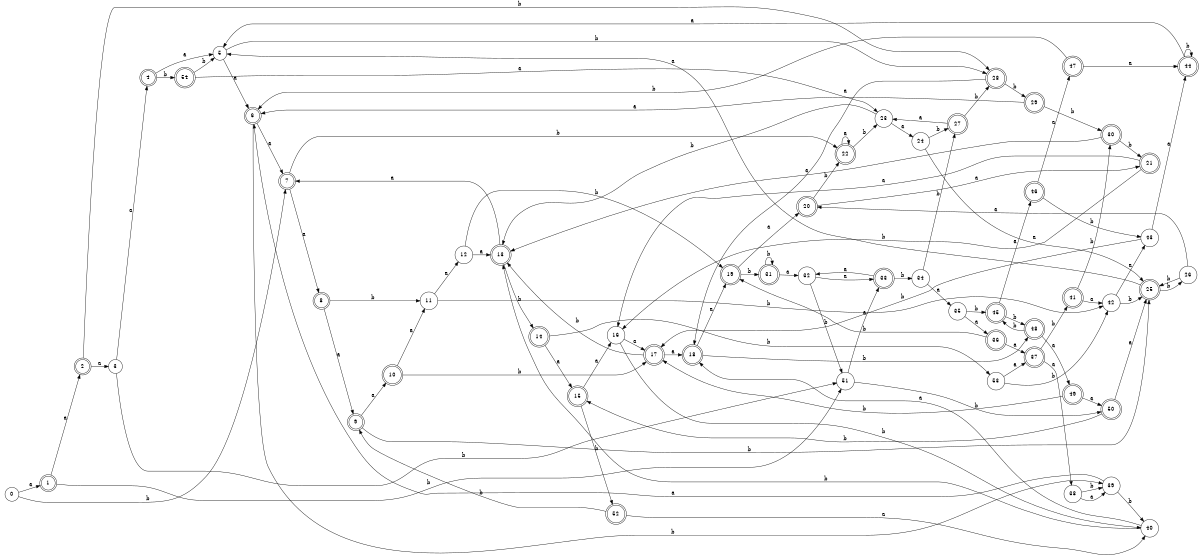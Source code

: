digraph n44_7 {
__start0 [label="" shape="none"];

rankdir=LR;
size="8,5";

s0 [style="filled", color="black", fillcolor="white" shape="circle", label="0"];
s1 [style="rounded,filled", color="black", fillcolor="white" shape="doublecircle", label="1"];
s2 [style="rounded,filled", color="black", fillcolor="white" shape="doublecircle", label="2"];
s3 [style="filled", color="black", fillcolor="white" shape="circle", label="3"];
s4 [style="rounded,filled", color="black", fillcolor="white" shape="doublecircle", label="4"];
s5 [style="filled", color="black", fillcolor="white" shape="circle", label="5"];
s6 [style="rounded,filled", color="black", fillcolor="white" shape="doublecircle", label="6"];
s7 [style="rounded,filled", color="black", fillcolor="white" shape="doublecircle", label="7"];
s8 [style="rounded,filled", color="black", fillcolor="white" shape="doublecircle", label="8"];
s9 [style="rounded,filled", color="black", fillcolor="white" shape="doublecircle", label="9"];
s10 [style="rounded,filled", color="black", fillcolor="white" shape="doublecircle", label="10"];
s11 [style="filled", color="black", fillcolor="white" shape="circle", label="11"];
s12 [style="filled", color="black", fillcolor="white" shape="circle", label="12"];
s13 [style="rounded,filled", color="black", fillcolor="white" shape="doublecircle", label="13"];
s14 [style="rounded,filled", color="black", fillcolor="white" shape="doublecircle", label="14"];
s15 [style="rounded,filled", color="black", fillcolor="white" shape="doublecircle", label="15"];
s16 [style="filled", color="black", fillcolor="white" shape="circle", label="16"];
s17 [style="rounded,filled", color="black", fillcolor="white" shape="doublecircle", label="17"];
s18 [style="rounded,filled", color="black", fillcolor="white" shape="doublecircle", label="18"];
s19 [style="rounded,filled", color="black", fillcolor="white" shape="doublecircle", label="19"];
s20 [style="rounded,filled", color="black", fillcolor="white" shape="doublecircle", label="20"];
s21 [style="rounded,filled", color="black", fillcolor="white" shape="doublecircle", label="21"];
s22 [style="rounded,filled", color="black", fillcolor="white" shape="doublecircle", label="22"];
s23 [style="filled", color="black", fillcolor="white" shape="circle", label="23"];
s24 [style="filled", color="black", fillcolor="white" shape="circle", label="24"];
s25 [style="rounded,filled", color="black", fillcolor="white" shape="doublecircle", label="25"];
s26 [style="filled", color="black", fillcolor="white" shape="circle", label="26"];
s27 [style="rounded,filled", color="black", fillcolor="white" shape="doublecircle", label="27"];
s28 [style="rounded,filled", color="black", fillcolor="white" shape="doublecircle", label="28"];
s29 [style="rounded,filled", color="black", fillcolor="white" shape="doublecircle", label="29"];
s30 [style="rounded,filled", color="black", fillcolor="white" shape="doublecircle", label="30"];
s31 [style="rounded,filled", color="black", fillcolor="white" shape="doublecircle", label="31"];
s32 [style="filled", color="black", fillcolor="white" shape="circle", label="32"];
s33 [style="rounded,filled", color="black", fillcolor="white" shape="doublecircle", label="33"];
s34 [style="filled", color="black", fillcolor="white" shape="circle", label="34"];
s35 [style="filled", color="black", fillcolor="white" shape="circle", label="35"];
s36 [style="rounded,filled", color="black", fillcolor="white" shape="doublecircle", label="36"];
s37 [style="rounded,filled", color="black", fillcolor="white" shape="doublecircle", label="37"];
s38 [style="filled", color="black", fillcolor="white" shape="circle", label="38"];
s39 [style="filled", color="black", fillcolor="white" shape="circle", label="39"];
s40 [style="filled", color="black", fillcolor="white" shape="circle", label="40"];
s41 [style="rounded,filled", color="black", fillcolor="white" shape="doublecircle", label="41"];
s42 [style="filled", color="black", fillcolor="white" shape="circle", label="42"];
s43 [style="filled", color="black", fillcolor="white" shape="circle", label="43"];
s44 [style="rounded,filled", color="black", fillcolor="white" shape="doublecircle", label="44"];
s45 [style="rounded,filled", color="black", fillcolor="white" shape="doublecircle", label="45"];
s46 [style="rounded,filled", color="black", fillcolor="white" shape="doublecircle", label="46"];
s47 [style="rounded,filled", color="black", fillcolor="white" shape="doublecircle", label="47"];
s48 [style="rounded,filled", color="black", fillcolor="white" shape="doublecircle", label="48"];
s49 [style="rounded,filled", color="black", fillcolor="white" shape="doublecircle", label="49"];
s50 [style="rounded,filled", color="black", fillcolor="white" shape="doublecircle", label="50"];
s51 [style="filled", color="black", fillcolor="white" shape="circle", label="51"];
s52 [style="rounded,filled", color="black", fillcolor="white" shape="doublecircle", label="52"];
s53 [style="filled", color="black", fillcolor="white" shape="circle", label="53"];
s54 [style="rounded,filled", color="black", fillcolor="white" shape="doublecircle", label="54"];
s0 -> s1 [label="a"];
s0 -> s7 [label="b"];
s1 -> s2 [label="a"];
s1 -> s51 [label="b"];
s2 -> s3 [label="a"];
s2 -> s28 [label="b"];
s3 -> s4 [label="a"];
s3 -> s51 [label="b"];
s4 -> s5 [label="a"];
s4 -> s54 [label="b"];
s5 -> s6 [label="a"];
s5 -> s28 [label="b"];
s6 -> s7 [label="a"];
s6 -> s39 [label="b"];
s7 -> s8 [label="a"];
s7 -> s22 [label="b"];
s8 -> s9 [label="a"];
s8 -> s11 [label="b"];
s9 -> s10 [label="a"];
s9 -> s25 [label="b"];
s10 -> s11 [label="a"];
s10 -> s17 [label="b"];
s11 -> s12 [label="a"];
s11 -> s42 [label="b"];
s12 -> s13 [label="a"];
s12 -> s19 [label="b"];
s13 -> s7 [label="a"];
s13 -> s14 [label="b"];
s14 -> s15 [label="a"];
s14 -> s53 [label="b"];
s15 -> s16 [label="a"];
s15 -> s52 [label="b"];
s16 -> s17 [label="a"];
s16 -> s40 [label="b"];
s17 -> s18 [label="a"];
s17 -> s13 [label="b"];
s18 -> s19 [label="a"];
s18 -> s48 [label="b"];
s19 -> s20 [label="a"];
s19 -> s31 [label="b"];
s20 -> s21 [label="a"];
s20 -> s22 [label="b"];
s21 -> s16 [label="a"];
s21 -> s16 [label="b"];
s22 -> s22 [label="a"];
s22 -> s23 [label="b"];
s23 -> s24 [label="a"];
s23 -> s13 [label="b"];
s24 -> s25 [label="a"];
s24 -> s27 [label="b"];
s25 -> s5 [label="a"];
s25 -> s26 [label="b"];
s26 -> s20 [label="a"];
s26 -> s25 [label="b"];
s27 -> s23 [label="a"];
s27 -> s28 [label="b"];
s28 -> s18 [label="a"];
s28 -> s29 [label="b"];
s29 -> s6 [label="a"];
s29 -> s30 [label="b"];
s30 -> s13 [label="a"];
s30 -> s21 [label="b"];
s31 -> s32 [label="a"];
s31 -> s31 [label="b"];
s32 -> s33 [label="a"];
s32 -> s51 [label="b"];
s33 -> s32 [label="a"];
s33 -> s34 [label="b"];
s34 -> s35 [label="a"];
s34 -> s27 [label="b"];
s35 -> s36 [label="a"];
s35 -> s45 [label="b"];
s36 -> s37 [label="a"];
s36 -> s19 [label="b"];
s37 -> s38 [label="a"];
s37 -> s41 [label="b"];
s38 -> s39 [label="a"];
s38 -> s39 [label="b"];
s39 -> s6 [label="a"];
s39 -> s40 [label="b"];
s40 -> s18 [label="a"];
s40 -> s13 [label="b"];
s41 -> s42 [label="a"];
s41 -> s30 [label="b"];
s42 -> s43 [label="a"];
s42 -> s25 [label="b"];
s43 -> s44 [label="a"];
s43 -> s17 [label="b"];
s44 -> s5 [label="a"];
s44 -> s44 [label="b"];
s45 -> s46 [label="a"];
s45 -> s48 [label="b"];
s46 -> s47 [label="a"];
s46 -> s43 [label="b"];
s47 -> s44 [label="a"];
s47 -> s6 [label="b"];
s48 -> s49 [label="a"];
s48 -> s45 [label="b"];
s49 -> s50 [label="a"];
s49 -> s17 [label="b"];
s50 -> s25 [label="a"];
s50 -> s15 [label="b"];
s51 -> s33 [label="a"];
s51 -> s50 [label="b"];
s52 -> s40 [label="a"];
s52 -> s9 [label="b"];
s53 -> s37 [label="a"];
s53 -> s42 [label="b"];
s54 -> s23 [label="a"];
s54 -> s5 [label="b"];

}